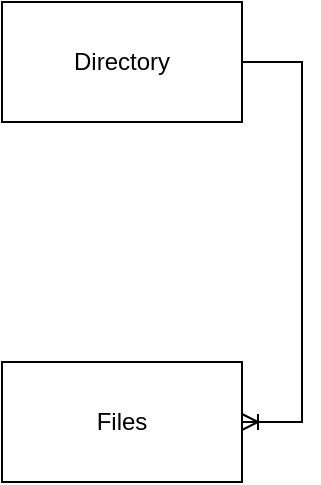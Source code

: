 <mxfile version="20.1.1" type="github">
  <diagram id="R2lEEEUBdFMjLlhIrx00" name="Page-1">
    <mxGraphModel dx="982" dy="371" grid="1" gridSize="10" guides="1" tooltips="1" connect="1" arrows="1" fold="1" page="1" pageScale="1" pageWidth="850" pageHeight="1100" math="0" shadow="0" extFonts="Permanent Marker^https://fonts.googleapis.com/css?family=Permanent+Marker">
      <root>
        <mxCell id="0" />
        <mxCell id="1" parent="0" />
        <mxCell id="lGV19-ef5vL8_Ca9hMwP-1" value="Files" style="rounded=0;whiteSpace=wrap;html=1;" vertex="1" parent="1">
          <mxGeometry x="365" y="460" width="120" height="60" as="geometry" />
        </mxCell>
        <mxCell id="lGV19-ef5vL8_Ca9hMwP-2" value="Directory" style="rounded=0;whiteSpace=wrap;html=1;" vertex="1" parent="1">
          <mxGeometry x="365" y="280" width="120" height="60" as="geometry" />
        </mxCell>
        <mxCell id="lGV19-ef5vL8_Ca9hMwP-10" value="" style="edgeStyle=entityRelationEdgeStyle;fontSize=12;html=1;endArrow=ERoneToMany;rounded=0;" edge="1" parent="1" source="lGV19-ef5vL8_Ca9hMwP-2" target="lGV19-ef5vL8_Ca9hMwP-1">
          <mxGeometry width="100" height="100" relative="1" as="geometry">
            <mxPoint x="490" y="310" as="sourcePoint" />
            <mxPoint x="430" y="440" as="targetPoint" />
          </mxGeometry>
        </mxCell>
      </root>
    </mxGraphModel>
  </diagram>
</mxfile>
